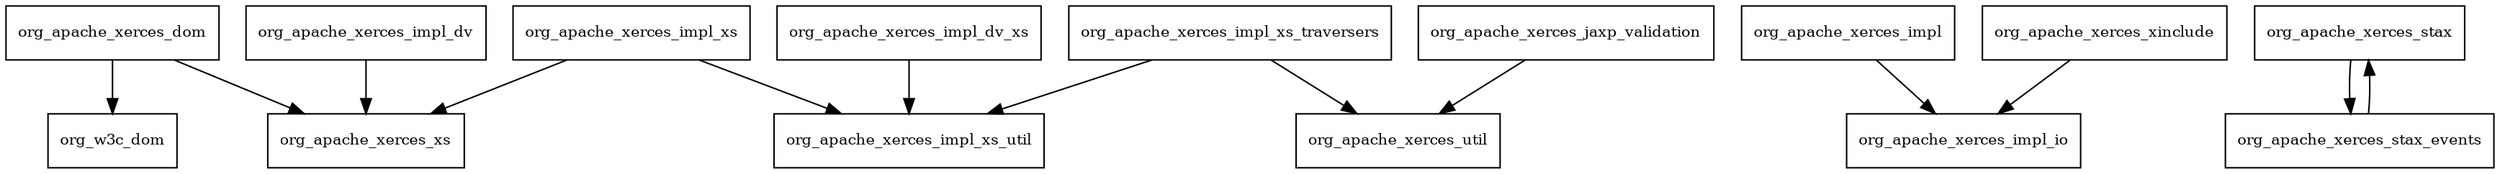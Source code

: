 digraph xercesImpl_2_12_0_SP02_redhat_00001_package_dependencies {
  node [shape = box, fontsize=10.0];
  org_apache_xerces_dom -> org_apache_xerces_xs;
  org_apache_xerces_dom -> org_w3c_dom;
  org_apache_xerces_impl -> org_apache_xerces_impl_io;
  org_apache_xerces_impl_dv -> org_apache_xerces_xs;
  org_apache_xerces_impl_dv_xs -> org_apache_xerces_impl_xs_util;
  org_apache_xerces_impl_xs -> org_apache_xerces_impl_xs_util;
  org_apache_xerces_impl_xs -> org_apache_xerces_xs;
  org_apache_xerces_impl_xs_traversers -> org_apache_xerces_impl_xs_util;
  org_apache_xerces_impl_xs_traversers -> org_apache_xerces_util;
  org_apache_xerces_jaxp_validation -> org_apache_xerces_util;
  org_apache_xerces_stax -> org_apache_xerces_stax_events;
  org_apache_xerces_stax_events -> org_apache_xerces_stax;
  org_apache_xerces_xinclude -> org_apache_xerces_impl_io;
}
